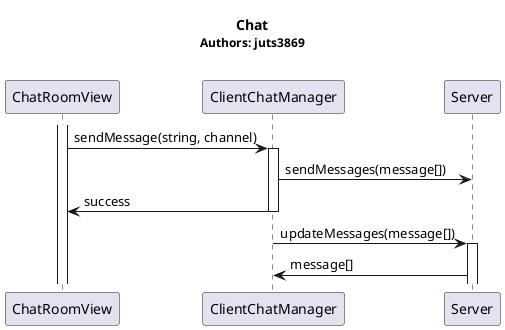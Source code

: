 @startuml
hide circle
hide empty members

Title <b>Chat</b>\n<size:12>Authors: juts3869\n

activate ChatRoomView
ChatRoomView -> ClientChatManager: sendMessage(string, channel)
activate ClientChatManager
ClientChatManager -> Server : sendMessages(message[])
ClientChatManager -> ChatRoomView : success
deactivate ClientChatManager
ClientChatManager -> Server: updateMessages(message[])
activate Server
Server -> ClientChatManager : message[]




@enduml